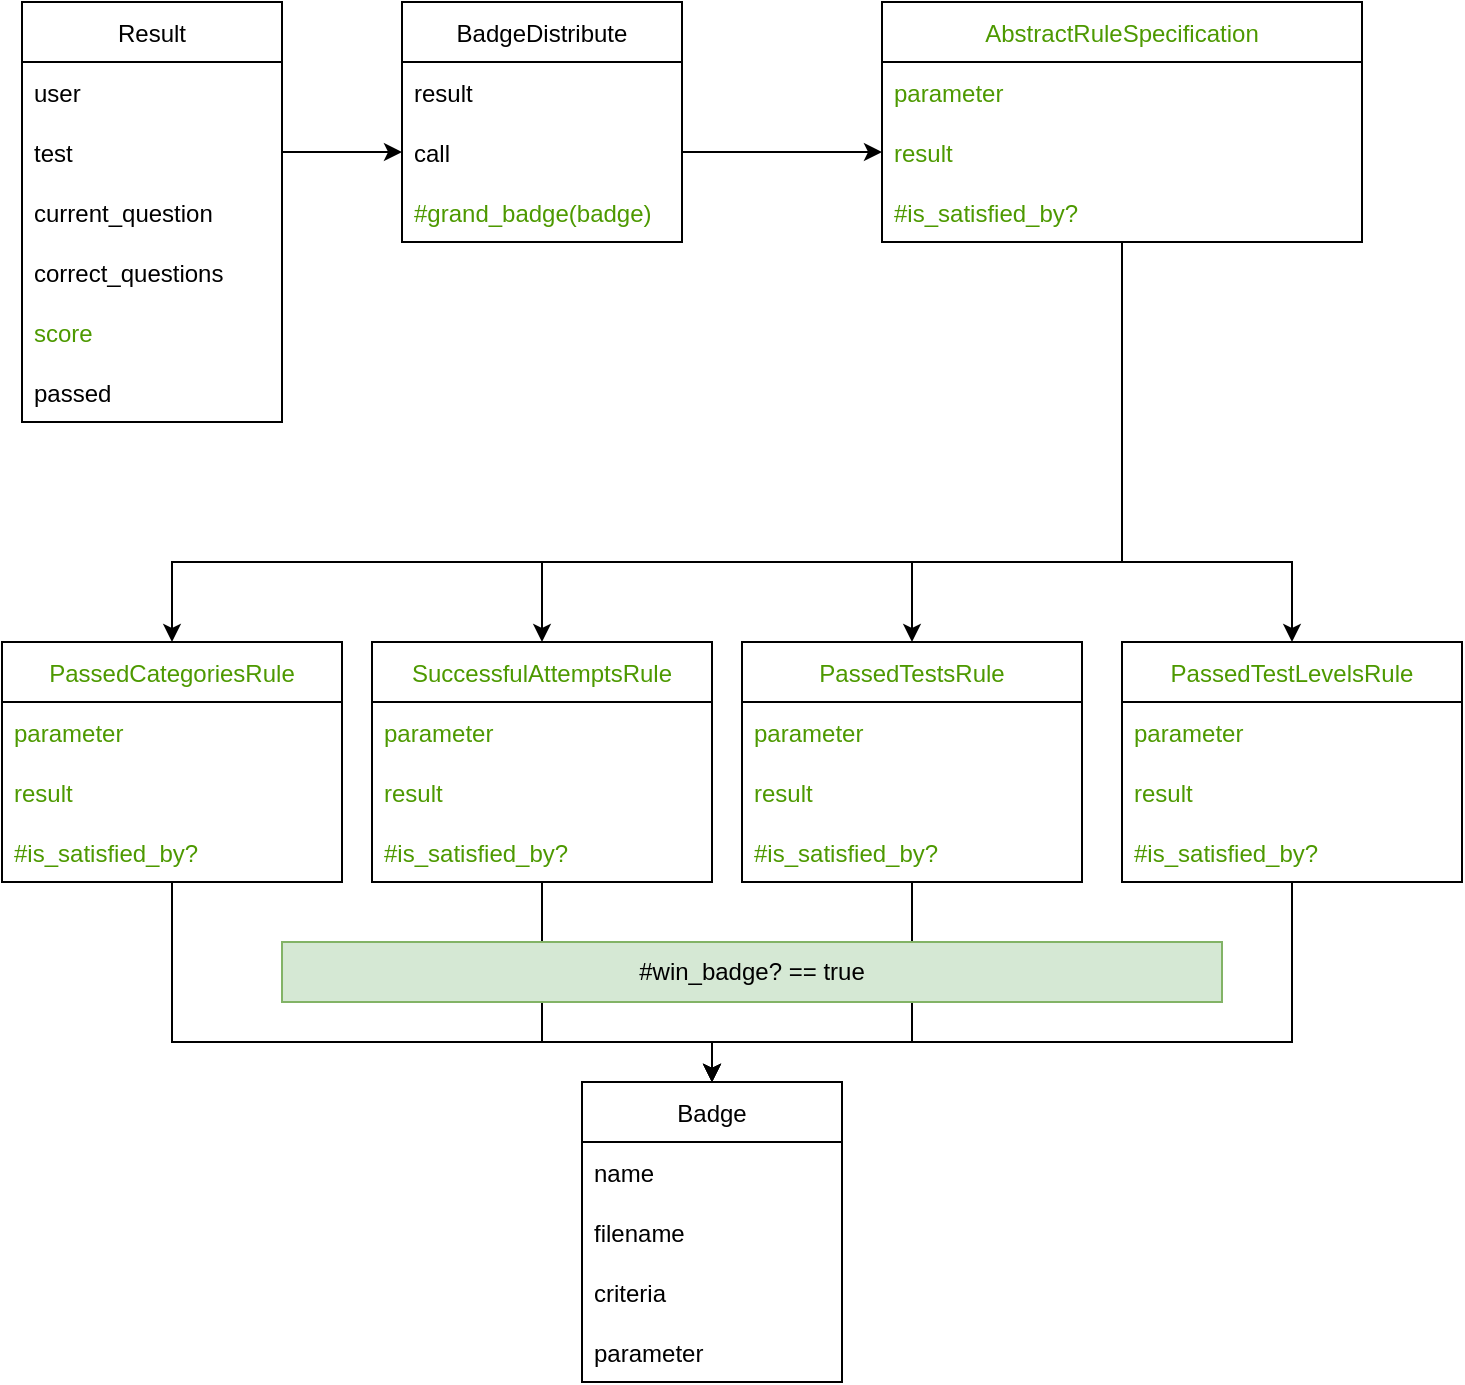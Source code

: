 <mxfile version="17.4.0" type="github">
  <diagram id="_0vtp9OptJLSK87kWKsh" name="Page-1">
    <mxGraphModel dx="1877" dy="820" grid="1" gridSize="10" guides="1" tooltips="1" connect="1" arrows="1" fold="1" page="1" pageScale="1" pageWidth="850" pageHeight="1100" math="0" shadow="0">
      <root>
        <mxCell id="0" />
        <mxCell id="1" parent="0" />
        <mxCell id="mfxGFPHrFce8fcPG04jD-1" value="Badge" style="swimlane;fontStyle=0;childLayout=stackLayout;horizontal=1;startSize=30;horizontalStack=0;resizeParent=1;resizeParentMax=0;resizeLast=0;collapsible=1;marginBottom=0;" parent="1" vertex="1">
          <mxGeometry x="330" y="660" width="130" height="150" as="geometry" />
        </mxCell>
        <mxCell id="mfxGFPHrFce8fcPG04jD-2" value="name" style="text;strokeColor=none;fillColor=none;align=left;verticalAlign=middle;spacingLeft=4;spacingRight=4;overflow=hidden;points=[[0,0.5],[1,0.5]];portConstraint=eastwest;rotatable=0;" parent="mfxGFPHrFce8fcPG04jD-1" vertex="1">
          <mxGeometry y="30" width="130" height="30" as="geometry" />
        </mxCell>
        <mxCell id="mfxGFPHrFce8fcPG04jD-3" value="filename" style="text;strokeColor=none;fillColor=none;align=left;verticalAlign=middle;spacingLeft=4;spacingRight=4;overflow=hidden;points=[[0,0.5],[1,0.5]];portConstraint=eastwest;rotatable=0;" parent="mfxGFPHrFce8fcPG04jD-1" vertex="1">
          <mxGeometry y="60" width="130" height="30" as="geometry" />
        </mxCell>
        <mxCell id="mfxGFPHrFce8fcPG04jD-4" value="criteria" style="text;strokeColor=none;fillColor=none;align=left;verticalAlign=middle;spacingLeft=4;spacingRight=4;overflow=hidden;points=[[0,0.5],[1,0.5]];portConstraint=eastwest;rotatable=0;" parent="mfxGFPHrFce8fcPG04jD-1" vertex="1">
          <mxGeometry y="90" width="130" height="30" as="geometry" />
        </mxCell>
        <mxCell id="mfxGFPHrFce8fcPG04jD-7" value="parameter" style="text;strokeColor=none;fillColor=none;align=left;verticalAlign=middle;spacingLeft=4;spacingRight=4;overflow=hidden;points=[[0,0.5],[1,0.5]];portConstraint=eastwest;rotatable=0;" parent="mfxGFPHrFce8fcPG04jD-1" vertex="1">
          <mxGeometry y="120" width="130" height="30" as="geometry" />
        </mxCell>
        <mxCell id="mfxGFPHrFce8fcPG04jD-8" value="Result" style="swimlane;fontStyle=0;childLayout=stackLayout;horizontal=1;startSize=30;horizontalStack=0;resizeParent=1;resizeParentMax=0;resizeLast=0;collapsible=1;marginBottom=0;" parent="1" vertex="1">
          <mxGeometry x="50" y="120" width="130" height="210" as="geometry" />
        </mxCell>
        <mxCell id="mfxGFPHrFce8fcPG04jD-9" value="user" style="text;strokeColor=none;fillColor=none;align=left;verticalAlign=middle;spacingLeft=4;spacingRight=4;overflow=hidden;points=[[0,0.5],[1,0.5]];portConstraint=eastwest;rotatable=0;" parent="mfxGFPHrFce8fcPG04jD-8" vertex="1">
          <mxGeometry y="30" width="130" height="30" as="geometry" />
        </mxCell>
        <mxCell id="mfxGFPHrFce8fcPG04jD-10" value="test" style="text;strokeColor=none;fillColor=none;align=left;verticalAlign=middle;spacingLeft=4;spacingRight=4;overflow=hidden;points=[[0,0.5],[1,0.5]];portConstraint=eastwest;rotatable=0;" parent="mfxGFPHrFce8fcPG04jD-8" vertex="1">
          <mxGeometry y="60" width="130" height="30" as="geometry" />
        </mxCell>
        <mxCell id="mfxGFPHrFce8fcPG04jD-11" value="current_question" style="text;strokeColor=none;fillColor=none;align=left;verticalAlign=middle;spacingLeft=4;spacingRight=4;overflow=hidden;points=[[0,0.5],[1,0.5]];portConstraint=eastwest;rotatable=0;" parent="mfxGFPHrFce8fcPG04jD-8" vertex="1">
          <mxGeometry y="90" width="130" height="30" as="geometry" />
        </mxCell>
        <mxCell id="mfxGFPHrFce8fcPG04jD-12" value="correct_questions" style="text;strokeColor=none;fillColor=none;align=left;verticalAlign=middle;spacingLeft=4;spacingRight=4;overflow=hidden;points=[[0,0.5],[1,0.5]];portConstraint=eastwest;rotatable=0;" parent="mfxGFPHrFce8fcPG04jD-8" vertex="1">
          <mxGeometry y="120" width="130" height="30" as="geometry" />
        </mxCell>
        <mxCell id="mfxGFPHrFce8fcPG04jD-16" value="score" style="text;strokeColor=none;fillColor=none;align=left;verticalAlign=middle;spacingLeft=4;spacingRight=4;overflow=hidden;points=[[0,0.5],[1,0.5]];portConstraint=eastwest;rotatable=0;fontColor=#4D9900;fontStyle=0" parent="mfxGFPHrFce8fcPG04jD-8" vertex="1">
          <mxGeometry y="150" width="130" height="30" as="geometry" />
        </mxCell>
        <mxCell id="mfxGFPHrFce8fcPG04jD-15" value="passed" style="text;strokeColor=none;fillColor=none;align=left;verticalAlign=middle;spacingLeft=4;spacingRight=4;overflow=hidden;points=[[0,0.5],[1,0.5]];portConstraint=eastwest;rotatable=0;" parent="mfxGFPHrFce8fcPG04jD-8" vertex="1">
          <mxGeometry y="180" width="130" height="30" as="geometry" />
        </mxCell>
        <mxCell id="mfxGFPHrFce8fcPG04jD-14" value="" style="endArrow=classic;html=1;rounded=0;exitX=1;exitY=0.5;exitDx=0;exitDy=0;entryX=0;entryY=0.5;entryDx=0;entryDy=0;" parent="1" source="mfxGFPHrFce8fcPG04jD-10" target="mfxGFPHrFce8fcPG04jD-19" edge="1">
          <mxGeometry width="50" height="50" relative="1" as="geometry">
            <mxPoint x="360" y="420" as="sourcePoint" />
            <mxPoint x="410" y="370" as="targetPoint" />
          </mxGeometry>
        </mxCell>
        <mxCell id="mfxGFPHrFce8fcPG04jD-17" value="BadgeDistribute" style="swimlane;fontStyle=0;childLayout=stackLayout;horizontal=1;startSize=30;horizontalStack=0;resizeParent=1;resizeParentMax=0;resizeLast=0;collapsible=1;marginBottom=0;fontColor=#000000;" parent="1" vertex="1">
          <mxGeometry x="240" y="120" width="140" height="120" as="geometry" />
        </mxCell>
        <mxCell id="mfxGFPHrFce8fcPG04jD-18" value="result" style="text;strokeColor=none;fillColor=none;align=left;verticalAlign=middle;spacingLeft=4;spacingRight=4;overflow=hidden;points=[[0,0.5],[1,0.5]];portConstraint=eastwest;rotatable=0;fontColor=#000000;" parent="mfxGFPHrFce8fcPG04jD-17" vertex="1">
          <mxGeometry y="30" width="140" height="30" as="geometry" />
        </mxCell>
        <mxCell id="mfxGFPHrFce8fcPG04jD-19" value="call" style="text;strokeColor=none;fillColor=none;align=left;verticalAlign=middle;spacingLeft=4;spacingRight=4;overflow=hidden;points=[[0,0.5],[1,0.5]];portConstraint=eastwest;rotatable=0;fontColor=#000000;" parent="mfxGFPHrFce8fcPG04jD-17" vertex="1">
          <mxGeometry y="60" width="140" height="30" as="geometry" />
        </mxCell>
        <mxCell id="mfxGFPHrFce8fcPG04jD-20" value="#grand_badge(badge)" style="text;strokeColor=none;fillColor=none;align=left;verticalAlign=middle;spacingLeft=4;spacingRight=4;overflow=hidden;points=[[0,0.5],[1,0.5]];portConstraint=eastwest;rotatable=0;fontColor=#4D9900;" parent="mfxGFPHrFce8fcPG04jD-17" vertex="1">
          <mxGeometry y="90" width="140" height="30" as="geometry" />
        </mxCell>
        <mxCell id="mfxGFPHrFce8fcPG04jD-50" style="edgeStyle=orthogonalEdgeStyle;rounded=0;orthogonalLoop=1;jettySize=auto;html=1;fontColor=#000000;" parent="1" source="mfxGFPHrFce8fcPG04jD-21" target="mfxGFPHrFce8fcPG04jD-26" edge="1">
          <mxGeometry relative="1" as="geometry">
            <Array as="points">
              <mxPoint x="600" y="400" />
              <mxPoint x="125" y="400" />
            </Array>
          </mxGeometry>
        </mxCell>
        <mxCell id="mfxGFPHrFce8fcPG04jD-51" style="edgeStyle=orthogonalEdgeStyle;rounded=0;orthogonalLoop=1;jettySize=auto;html=1;fontColor=#000000;" parent="1" source="mfxGFPHrFce8fcPG04jD-21" target="mfxGFPHrFce8fcPG04jD-33" edge="1">
          <mxGeometry relative="1" as="geometry">
            <Array as="points">
              <mxPoint x="600" y="400" />
              <mxPoint x="310" y="400" />
            </Array>
          </mxGeometry>
        </mxCell>
        <mxCell id="mfxGFPHrFce8fcPG04jD-52" style="edgeStyle=orthogonalEdgeStyle;rounded=0;orthogonalLoop=1;jettySize=auto;html=1;fontColor=#000000;" parent="1" source="mfxGFPHrFce8fcPG04jD-21" target="mfxGFPHrFce8fcPG04jD-37" edge="1">
          <mxGeometry relative="1" as="geometry">
            <Array as="points">
              <mxPoint x="600" y="400" />
              <mxPoint x="495" y="400" />
            </Array>
          </mxGeometry>
        </mxCell>
        <mxCell id="mfxGFPHrFce8fcPG04jD-53" style="edgeStyle=orthogonalEdgeStyle;rounded=0;orthogonalLoop=1;jettySize=auto;html=1;fontColor=#000000;" parent="1" source="mfxGFPHrFce8fcPG04jD-21" target="mfxGFPHrFce8fcPG04jD-41" edge="1">
          <mxGeometry relative="1" as="geometry">
            <Array as="points">
              <mxPoint x="600" y="400" />
              <mxPoint x="685" y="400" />
            </Array>
          </mxGeometry>
        </mxCell>
        <mxCell id="mfxGFPHrFce8fcPG04jD-21" value="AbstractRuleSpecification" style="swimlane;fontStyle=0;childLayout=stackLayout;horizontal=1;startSize=30;horizontalStack=0;resizeParent=1;resizeParentMax=0;resizeLast=0;collapsible=1;marginBottom=0;fontColor=#4D9900;" parent="1" vertex="1">
          <mxGeometry x="480" y="120" width="240" height="120" as="geometry" />
        </mxCell>
        <mxCell id="mfxGFPHrFce8fcPG04jD-22" value="parameter" style="text;strokeColor=none;fillColor=none;align=left;verticalAlign=middle;spacingLeft=4;spacingRight=4;overflow=hidden;points=[[0,0.5],[1,0.5]];portConstraint=eastwest;rotatable=0;fontColor=#4D9900;" parent="mfxGFPHrFce8fcPG04jD-21" vertex="1">
          <mxGeometry y="30" width="240" height="30" as="geometry" />
        </mxCell>
        <mxCell id="mfxGFPHrFce8fcPG04jD-23" value="result" style="text;strokeColor=none;fillColor=none;align=left;verticalAlign=middle;spacingLeft=4;spacingRight=4;overflow=hidden;points=[[0,0.5],[1,0.5]];portConstraint=eastwest;rotatable=0;fontColor=#4D9900;" parent="mfxGFPHrFce8fcPG04jD-21" vertex="1">
          <mxGeometry y="60" width="240" height="30" as="geometry" />
        </mxCell>
        <mxCell id="mfxGFPHrFce8fcPG04jD-24" value="#is_satisfied_by?" style="text;strokeColor=none;fillColor=none;align=left;verticalAlign=middle;spacingLeft=4;spacingRight=4;overflow=hidden;points=[[0,0.5],[1,0.5]];portConstraint=eastwest;rotatable=0;fontColor=#4D9900;" parent="mfxGFPHrFce8fcPG04jD-21" vertex="1">
          <mxGeometry y="90" width="240" height="30" as="geometry" />
        </mxCell>
        <mxCell id="mfxGFPHrFce8fcPG04jD-25" style="edgeStyle=orthogonalEdgeStyle;rounded=0;orthogonalLoop=1;jettySize=auto;html=1;exitX=1;exitY=0.5;exitDx=0;exitDy=0;fontColor=#000000;" parent="1" source="mfxGFPHrFce8fcPG04jD-19" target="mfxGFPHrFce8fcPG04jD-23" edge="1">
          <mxGeometry relative="1" as="geometry" />
        </mxCell>
        <mxCell id="mfxGFPHrFce8fcPG04jD-54" style="edgeStyle=orthogonalEdgeStyle;rounded=0;orthogonalLoop=1;jettySize=auto;html=1;entryX=0.5;entryY=0;entryDx=0;entryDy=0;fontColor=#000000;" parent="1" source="mfxGFPHrFce8fcPG04jD-26" target="mfxGFPHrFce8fcPG04jD-1" edge="1">
          <mxGeometry relative="1" as="geometry">
            <Array as="points">
              <mxPoint x="125" y="640" />
              <mxPoint x="395" y="640" />
            </Array>
          </mxGeometry>
        </mxCell>
        <mxCell id="mfxGFPHrFce8fcPG04jD-26" value="PassedCategoriesRule" style="swimlane;fontStyle=0;childLayout=stackLayout;horizontal=1;startSize=30;horizontalStack=0;resizeParent=1;resizeParentMax=0;resizeLast=0;collapsible=1;marginBottom=0;fontColor=#4D9900;" parent="1" vertex="1">
          <mxGeometry x="40" y="440" width="170" height="120" as="geometry" />
        </mxCell>
        <mxCell id="mfxGFPHrFce8fcPG04jD-27" value="parameter" style="text;strokeColor=none;fillColor=none;align=left;verticalAlign=middle;spacingLeft=4;spacingRight=4;overflow=hidden;points=[[0,0.5],[1,0.5]];portConstraint=eastwest;rotatable=0;fontColor=#4D9900;" parent="mfxGFPHrFce8fcPG04jD-26" vertex="1">
          <mxGeometry y="30" width="170" height="30" as="geometry" />
        </mxCell>
        <mxCell id="mfxGFPHrFce8fcPG04jD-28" value="result" style="text;strokeColor=none;fillColor=none;align=left;verticalAlign=middle;spacingLeft=4;spacingRight=4;overflow=hidden;points=[[0,0.5],[1,0.5]];portConstraint=eastwest;rotatable=0;fontColor=#4D9900;" parent="mfxGFPHrFce8fcPG04jD-26" vertex="1">
          <mxGeometry y="60" width="170" height="30" as="geometry" />
        </mxCell>
        <mxCell id="mfxGFPHrFce8fcPG04jD-29" value="#is_satisfied_by?" style="text;strokeColor=none;fillColor=none;align=left;verticalAlign=middle;spacingLeft=4;spacingRight=4;overflow=hidden;points=[[0,0.5],[1,0.5]];portConstraint=eastwest;rotatable=0;fontColor=#4D9900;" parent="mfxGFPHrFce8fcPG04jD-26" vertex="1">
          <mxGeometry y="90" width="170" height="30" as="geometry" />
        </mxCell>
        <mxCell id="mfxGFPHrFce8fcPG04jD-55" style="edgeStyle=orthogonalEdgeStyle;rounded=0;orthogonalLoop=1;jettySize=auto;html=1;entryX=0.5;entryY=0;entryDx=0;entryDy=0;fontColor=#000000;" parent="1" source="mfxGFPHrFce8fcPG04jD-33" target="mfxGFPHrFce8fcPG04jD-1" edge="1">
          <mxGeometry relative="1" as="geometry">
            <Array as="points">
              <mxPoint x="310" y="640" />
              <mxPoint x="395" y="640" />
            </Array>
          </mxGeometry>
        </mxCell>
        <mxCell id="mfxGFPHrFce8fcPG04jD-33" value="SuccessfulAttemptsRule" style="swimlane;fontStyle=0;childLayout=stackLayout;horizontal=1;startSize=30;horizontalStack=0;resizeParent=1;resizeParentMax=0;resizeLast=0;collapsible=1;marginBottom=0;fontColor=#4D9900;" parent="1" vertex="1">
          <mxGeometry x="225" y="440" width="170" height="120" as="geometry" />
        </mxCell>
        <mxCell id="mfxGFPHrFce8fcPG04jD-34" value="parameter" style="text;strokeColor=none;fillColor=none;align=left;verticalAlign=middle;spacingLeft=4;spacingRight=4;overflow=hidden;points=[[0,0.5],[1,0.5]];portConstraint=eastwest;rotatable=0;fontColor=#4D9900;" parent="mfxGFPHrFce8fcPG04jD-33" vertex="1">
          <mxGeometry y="30" width="170" height="30" as="geometry" />
        </mxCell>
        <mxCell id="mfxGFPHrFce8fcPG04jD-35" value="result" style="text;strokeColor=none;fillColor=none;align=left;verticalAlign=middle;spacingLeft=4;spacingRight=4;overflow=hidden;points=[[0,0.5],[1,0.5]];portConstraint=eastwest;rotatable=0;fontColor=#4D9900;" parent="mfxGFPHrFce8fcPG04jD-33" vertex="1">
          <mxGeometry y="60" width="170" height="30" as="geometry" />
        </mxCell>
        <mxCell id="mfxGFPHrFce8fcPG04jD-36" value="#is_satisfied_by?" style="text;strokeColor=none;fillColor=none;align=left;verticalAlign=middle;spacingLeft=4;spacingRight=4;overflow=hidden;points=[[0,0.5],[1,0.5]];portConstraint=eastwest;rotatable=0;fontColor=#4D9900;" parent="mfxGFPHrFce8fcPG04jD-33" vertex="1">
          <mxGeometry y="90" width="170" height="30" as="geometry" />
        </mxCell>
        <mxCell id="mfxGFPHrFce8fcPG04jD-56" style="edgeStyle=orthogonalEdgeStyle;rounded=0;orthogonalLoop=1;jettySize=auto;html=1;entryX=0.5;entryY=0;entryDx=0;entryDy=0;fontColor=#000000;" parent="1" source="mfxGFPHrFce8fcPG04jD-37" target="mfxGFPHrFce8fcPG04jD-1" edge="1">
          <mxGeometry relative="1" as="geometry">
            <Array as="points">
              <mxPoint x="495" y="640" />
              <mxPoint x="395" y="640" />
            </Array>
          </mxGeometry>
        </mxCell>
        <mxCell id="mfxGFPHrFce8fcPG04jD-37" value="PassedTestsRule" style="swimlane;fontStyle=0;childLayout=stackLayout;horizontal=1;startSize=30;horizontalStack=0;resizeParent=1;resizeParentMax=0;resizeLast=0;collapsible=1;marginBottom=0;fontColor=#4D9900;" parent="1" vertex="1">
          <mxGeometry x="410" y="440" width="170" height="120" as="geometry" />
        </mxCell>
        <mxCell id="mfxGFPHrFce8fcPG04jD-38" value="parameter" style="text;strokeColor=none;fillColor=none;align=left;verticalAlign=middle;spacingLeft=4;spacingRight=4;overflow=hidden;points=[[0,0.5],[1,0.5]];portConstraint=eastwest;rotatable=0;fontColor=#4D9900;" parent="mfxGFPHrFce8fcPG04jD-37" vertex="1">
          <mxGeometry y="30" width="170" height="30" as="geometry" />
        </mxCell>
        <mxCell id="mfxGFPHrFce8fcPG04jD-39" value="result" style="text;strokeColor=none;fillColor=none;align=left;verticalAlign=middle;spacingLeft=4;spacingRight=4;overflow=hidden;points=[[0,0.5],[1,0.5]];portConstraint=eastwest;rotatable=0;fontColor=#4D9900;" parent="mfxGFPHrFce8fcPG04jD-37" vertex="1">
          <mxGeometry y="60" width="170" height="30" as="geometry" />
        </mxCell>
        <mxCell id="mfxGFPHrFce8fcPG04jD-40" value="#is_satisfied_by?" style="text;strokeColor=none;fillColor=none;align=left;verticalAlign=middle;spacingLeft=4;spacingRight=4;overflow=hidden;points=[[0,0.5],[1,0.5]];portConstraint=eastwest;rotatable=0;fontColor=#4D9900;" parent="mfxGFPHrFce8fcPG04jD-37" vertex="1">
          <mxGeometry y="90" width="170" height="30" as="geometry" />
        </mxCell>
        <mxCell id="mfxGFPHrFce8fcPG04jD-57" style="edgeStyle=orthogonalEdgeStyle;rounded=0;orthogonalLoop=1;jettySize=auto;html=1;fontColor=#000000;" parent="1" source="mfxGFPHrFce8fcPG04jD-41" target="mfxGFPHrFce8fcPG04jD-1" edge="1">
          <mxGeometry relative="1" as="geometry">
            <Array as="points">
              <mxPoint x="685" y="640" />
              <mxPoint x="395" y="640" />
            </Array>
          </mxGeometry>
        </mxCell>
        <mxCell id="mfxGFPHrFce8fcPG04jD-41" value="PassedTestLevelsRule" style="swimlane;fontStyle=0;childLayout=stackLayout;horizontal=1;startSize=30;horizontalStack=0;resizeParent=1;resizeParentMax=0;resizeLast=0;collapsible=1;marginBottom=0;fontColor=#4D9900;" parent="1" vertex="1">
          <mxGeometry x="600" y="440" width="170" height="120" as="geometry" />
        </mxCell>
        <mxCell id="mfxGFPHrFce8fcPG04jD-42" value="parameter" style="text;strokeColor=none;fillColor=none;align=left;verticalAlign=middle;spacingLeft=4;spacingRight=4;overflow=hidden;points=[[0,0.5],[1,0.5]];portConstraint=eastwest;rotatable=0;fontColor=#4D9900;" parent="mfxGFPHrFce8fcPG04jD-41" vertex="1">
          <mxGeometry y="30" width="170" height="30" as="geometry" />
        </mxCell>
        <mxCell id="mfxGFPHrFce8fcPG04jD-43" value="result" style="text;strokeColor=none;fillColor=none;align=left;verticalAlign=middle;spacingLeft=4;spacingRight=4;overflow=hidden;points=[[0,0.5],[1,0.5]];portConstraint=eastwest;rotatable=0;fontColor=#4D9900;" parent="mfxGFPHrFce8fcPG04jD-41" vertex="1">
          <mxGeometry y="60" width="170" height="30" as="geometry" />
        </mxCell>
        <mxCell id="mfxGFPHrFce8fcPG04jD-44" value="#is_satisfied_by?" style="text;strokeColor=none;fillColor=none;align=left;verticalAlign=middle;spacingLeft=4;spacingRight=4;overflow=hidden;points=[[0,0.5],[1,0.5]];portConstraint=eastwest;rotatable=0;fontColor=#4D9900;" parent="mfxGFPHrFce8fcPG04jD-41" vertex="1">
          <mxGeometry y="90" width="170" height="30" as="geometry" />
        </mxCell>
        <mxCell id="mfxGFPHrFce8fcPG04jD-58" value="#win_badge? == true" style="text;html=1;align=center;verticalAlign=middle;whiteSpace=wrap;rounded=0;fillColor=#d5e8d4;strokeColor=#82b366;" parent="1" vertex="1">
          <mxGeometry x="180" y="590" width="470" height="30" as="geometry" />
        </mxCell>
      </root>
    </mxGraphModel>
  </diagram>
</mxfile>
